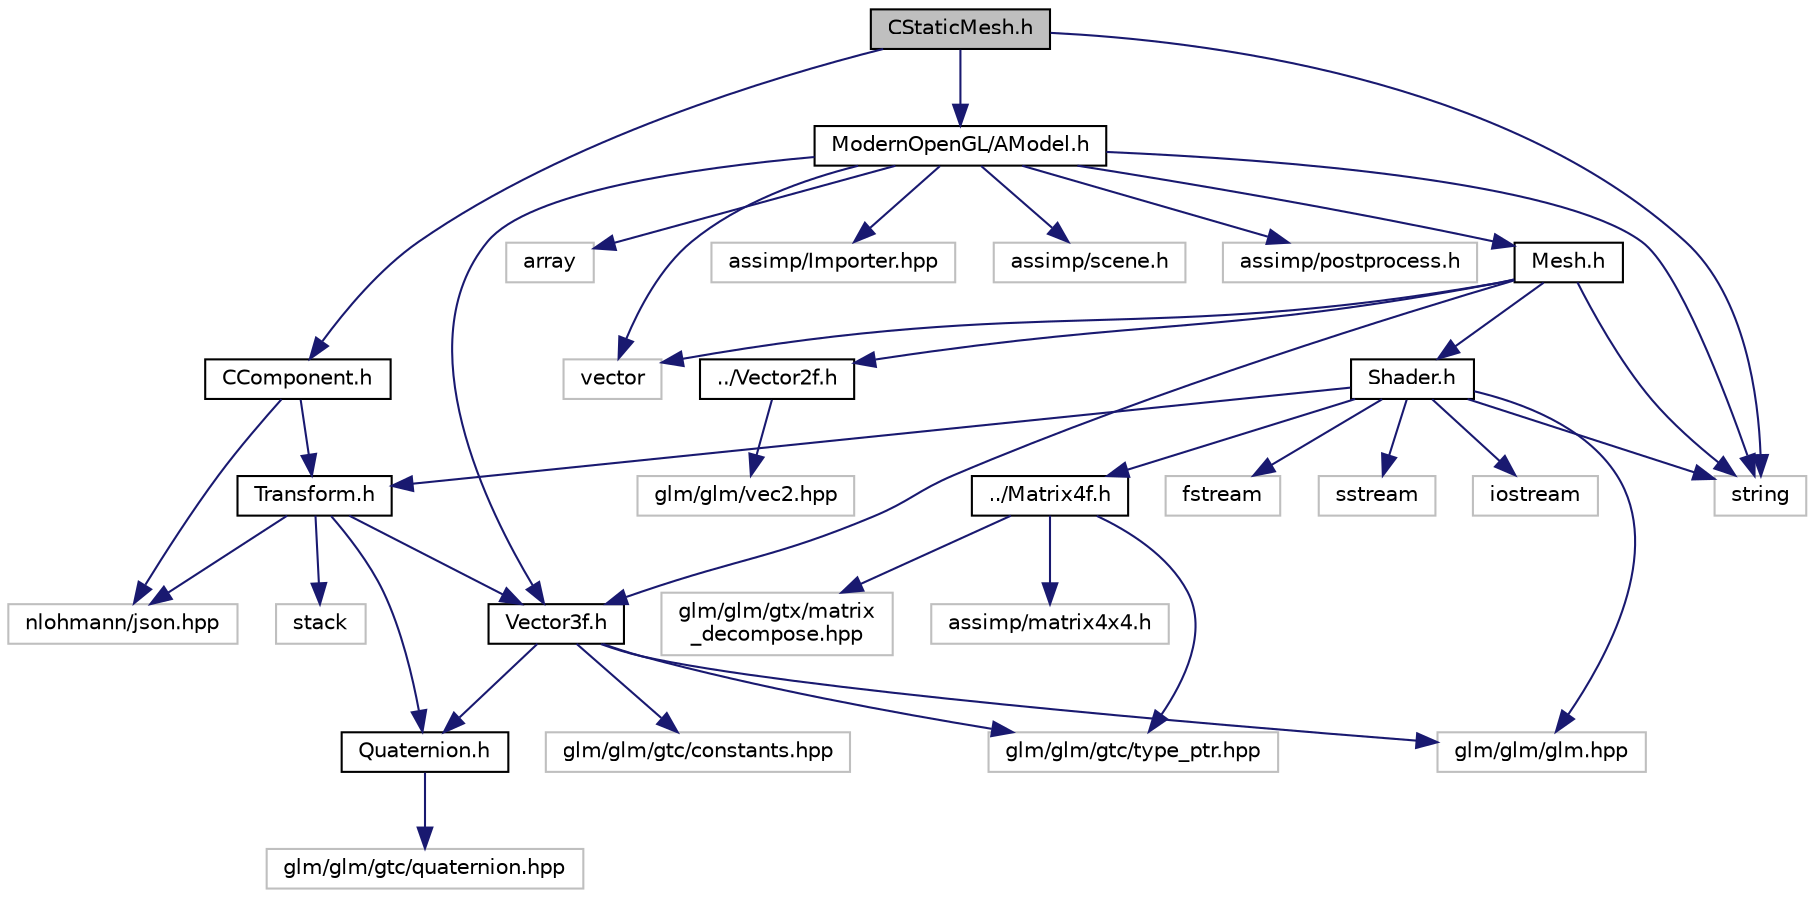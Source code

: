 digraph "CStaticMesh.h"
{
 // LATEX_PDF_SIZE
  edge [fontname="Helvetica",fontsize="10",labelfontname="Helvetica",labelfontsize="10"];
  node [fontname="Helvetica",fontsize="10",shape=record];
  Node0 [label="CStaticMesh.h",height=0.2,width=0.4,color="black", fillcolor="grey75", style="filled", fontcolor="black",tooltip="Static Mesh Component."];
  Node0 -> Node1 [color="midnightblue",fontsize="10",style="solid",fontname="Helvetica"];
  Node1 [label="CComponent.h",height=0.2,width=0.4,color="black", fillcolor="white", style="filled",URL="$_c_component_8h.html",tooltip="Default Component, Components derive from this."];
  Node1 -> Node2 [color="midnightblue",fontsize="10",style="solid",fontname="Helvetica"];
  Node2 [label="Transform.h",height=0.2,width=0.4,color="black", fillcolor="white", style="filled",URL="$_transform_8h.html",tooltip=" "];
  Node2 -> Node3 [color="midnightblue",fontsize="10",style="solid",fontname="Helvetica"];
  Node3 [label="stack",height=0.2,width=0.4,color="grey75", fillcolor="white", style="filled",tooltip=" "];
  Node2 -> Node4 [color="midnightblue",fontsize="10",style="solid",fontname="Helvetica"];
  Node4 [label="nlohmann/json.hpp",height=0.2,width=0.4,color="grey75", fillcolor="white", style="filled",tooltip=" "];
  Node2 -> Node5 [color="midnightblue",fontsize="10",style="solid",fontname="Helvetica"];
  Node5 [label="Vector3f.h",height=0.2,width=0.4,color="black", fillcolor="white", style="filled",URL="$_vector3f_8h.html",tooltip=" "];
  Node5 -> Node6 [color="midnightblue",fontsize="10",style="solid",fontname="Helvetica"];
  Node6 [label="glm/glm/glm.hpp",height=0.2,width=0.4,color="grey75", fillcolor="white", style="filled",tooltip=" "];
  Node5 -> Node7 [color="midnightblue",fontsize="10",style="solid",fontname="Helvetica"];
  Node7 [label="glm/glm/gtc/constants.hpp",height=0.2,width=0.4,color="grey75", fillcolor="white", style="filled",tooltip=" "];
  Node5 -> Node8 [color="midnightblue",fontsize="10",style="solid",fontname="Helvetica"];
  Node8 [label="glm/glm/gtc/type_ptr.hpp",height=0.2,width=0.4,color="grey75", fillcolor="white", style="filled",tooltip=" "];
  Node5 -> Node9 [color="midnightblue",fontsize="10",style="solid",fontname="Helvetica"];
  Node9 [label="Quaternion.h",height=0.2,width=0.4,color="black", fillcolor="white", style="filled",URL="$_quaternion_8h.html",tooltip=" "];
  Node9 -> Node10 [color="midnightblue",fontsize="10",style="solid",fontname="Helvetica"];
  Node10 [label="glm/glm/gtc/quaternion.hpp",height=0.2,width=0.4,color="grey75", fillcolor="white", style="filled",tooltip=" "];
  Node2 -> Node9 [color="midnightblue",fontsize="10",style="solid",fontname="Helvetica"];
  Node1 -> Node4 [color="midnightblue",fontsize="10",style="solid",fontname="Helvetica"];
  Node0 -> Node11 [color="midnightblue",fontsize="10",style="solid",fontname="Helvetica"];
  Node11 [label="ModernOpenGL/AModel.h",height=0.2,width=0.4,color="black", fillcolor="white", style="filled",URL="$_a_model_8h.html",tooltip="Model of object."];
  Node11 -> Node12 [color="midnightblue",fontsize="10",style="solid",fontname="Helvetica"];
  Node12 [label="string",height=0.2,width=0.4,color="grey75", fillcolor="white", style="filled",tooltip=" "];
  Node11 -> Node13 [color="midnightblue",fontsize="10",style="solid",fontname="Helvetica"];
  Node13 [label="vector",height=0.2,width=0.4,color="grey75", fillcolor="white", style="filled",tooltip=" "];
  Node11 -> Node14 [color="midnightblue",fontsize="10",style="solid",fontname="Helvetica"];
  Node14 [label="array",height=0.2,width=0.4,color="grey75", fillcolor="white", style="filled",tooltip=" "];
  Node11 -> Node5 [color="midnightblue",fontsize="10",style="solid",fontname="Helvetica"];
  Node11 -> Node15 [color="midnightblue",fontsize="10",style="solid",fontname="Helvetica"];
  Node15 [label="Mesh.h",height=0.2,width=0.4,color="black", fillcolor="white", style="filled",URL="$_mesh_8h.html",tooltip=" "];
  Node15 -> Node16 [color="midnightblue",fontsize="10",style="solid",fontname="Helvetica"];
  Node16 [label="Shader.h",height=0.2,width=0.4,color="black", fillcolor="white", style="filled",URL="$_shader_8h.html",tooltip=" "];
  Node16 -> Node6 [color="midnightblue",fontsize="10",style="solid",fontname="Helvetica"];
  Node16 -> Node12 [color="midnightblue",fontsize="10",style="solid",fontname="Helvetica"];
  Node16 -> Node17 [color="midnightblue",fontsize="10",style="solid",fontname="Helvetica"];
  Node17 [label="fstream",height=0.2,width=0.4,color="grey75", fillcolor="white", style="filled",tooltip=" "];
  Node16 -> Node18 [color="midnightblue",fontsize="10",style="solid",fontname="Helvetica"];
  Node18 [label="sstream",height=0.2,width=0.4,color="grey75", fillcolor="white", style="filled",tooltip=" "];
  Node16 -> Node19 [color="midnightblue",fontsize="10",style="solid",fontname="Helvetica"];
  Node19 [label="iostream",height=0.2,width=0.4,color="grey75", fillcolor="white", style="filled",tooltip=" "];
  Node16 -> Node2 [color="midnightblue",fontsize="10",style="solid",fontname="Helvetica"];
  Node16 -> Node20 [color="midnightblue",fontsize="10",style="solid",fontname="Helvetica"];
  Node20 [label="../Matrix4f.h",height=0.2,width=0.4,color="black", fillcolor="white", style="filled",URL="$_matrix4f_8h.html",tooltip=" "];
  Node20 -> Node8 [color="midnightblue",fontsize="10",style="solid",fontname="Helvetica"];
  Node20 -> Node21 [color="midnightblue",fontsize="10",style="solid",fontname="Helvetica"];
  Node21 [label="glm/glm/gtx/matrix\l_decompose.hpp",height=0.2,width=0.4,color="grey75", fillcolor="white", style="filled",tooltip=" "];
  Node20 -> Node22 [color="midnightblue",fontsize="10",style="solid",fontname="Helvetica"];
  Node22 [label="assimp/matrix4x4.h",height=0.2,width=0.4,color="grey75", fillcolor="white", style="filled",tooltip=" "];
  Node15 -> Node12 [color="midnightblue",fontsize="10",style="solid",fontname="Helvetica"];
  Node15 -> Node13 [color="midnightblue",fontsize="10",style="solid",fontname="Helvetica"];
  Node15 -> Node5 [color="midnightblue",fontsize="10",style="solid",fontname="Helvetica"];
  Node15 -> Node23 [color="midnightblue",fontsize="10",style="solid",fontname="Helvetica"];
  Node23 [label="../Vector2f.h",height=0.2,width=0.4,color="black", fillcolor="white", style="filled",URL="$_vector2f_8h.html",tooltip=" "];
  Node23 -> Node24 [color="midnightblue",fontsize="10",style="solid",fontname="Helvetica"];
  Node24 [label="glm/glm/vec2.hpp",height=0.2,width=0.4,color="grey75", fillcolor="white", style="filled",tooltip=" "];
  Node11 -> Node25 [color="midnightblue",fontsize="10",style="solid",fontname="Helvetica"];
  Node25 [label="assimp/Importer.hpp",height=0.2,width=0.4,color="grey75", fillcolor="white", style="filled",tooltip=" "];
  Node11 -> Node26 [color="midnightblue",fontsize="10",style="solid",fontname="Helvetica"];
  Node26 [label="assimp/scene.h",height=0.2,width=0.4,color="grey75", fillcolor="white", style="filled",tooltip=" "];
  Node11 -> Node27 [color="midnightblue",fontsize="10",style="solid",fontname="Helvetica"];
  Node27 [label="assimp/postprocess.h",height=0.2,width=0.4,color="grey75", fillcolor="white", style="filled",tooltip=" "];
  Node0 -> Node12 [color="midnightblue",fontsize="10",style="solid",fontname="Helvetica"];
}
